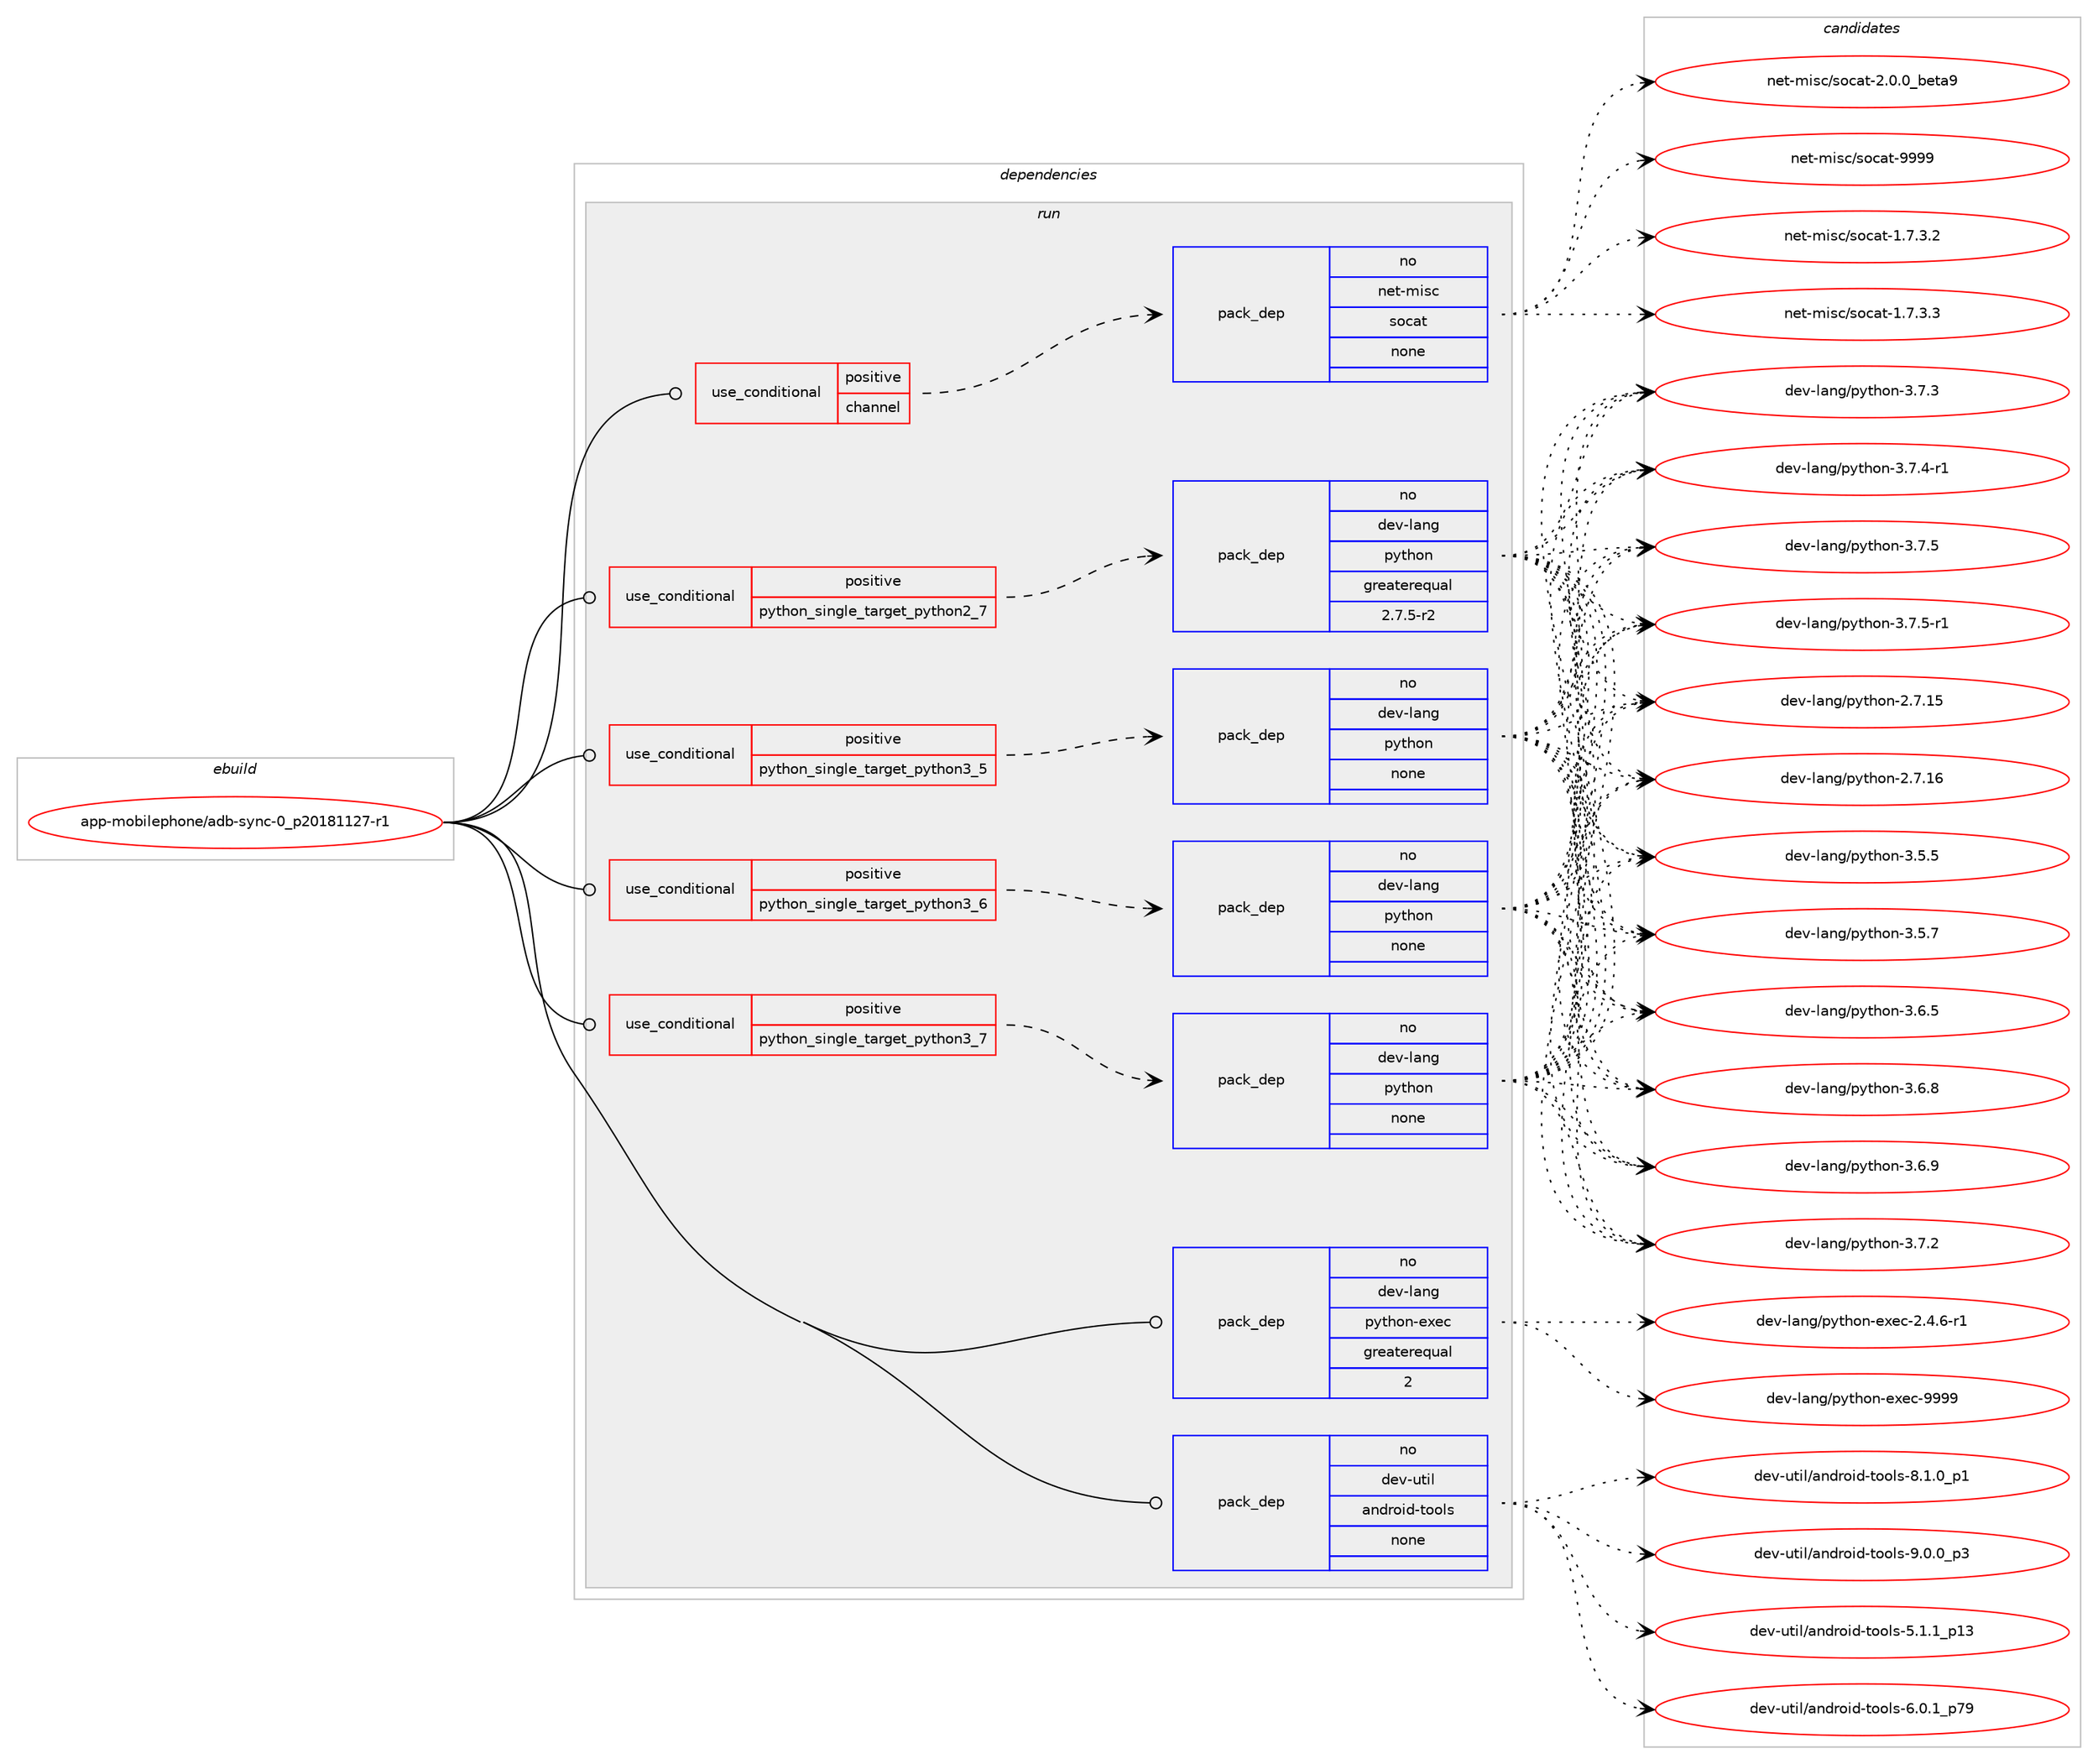 digraph prolog {

# *************
# Graph options
# *************

newrank=true;
concentrate=true;
compound=true;
graph [rankdir=LR,fontname=Helvetica,fontsize=10,ranksep=1.5];#, ranksep=2.5, nodesep=0.2];
edge  [arrowhead=vee];
node  [fontname=Helvetica,fontsize=10];

# **********
# The ebuild
# **********

subgraph cluster_leftcol {
color=gray;
rank=same;
label=<<i>ebuild</i>>;
id [label="app-mobilephone/adb-sync-0_p20181127-r1", color=red, width=4, href="../app-mobilephone/adb-sync-0_p20181127-r1.svg"];
}

# ****************
# The dependencies
# ****************

subgraph cluster_midcol {
color=gray;
label=<<i>dependencies</i>>;
subgraph cluster_compile {
fillcolor="#eeeeee";
style=filled;
label=<<i>compile</i>>;
}
subgraph cluster_compileandrun {
fillcolor="#eeeeee";
style=filled;
label=<<i>compile and run</i>>;
}
subgraph cluster_run {
fillcolor="#eeeeee";
style=filled;
label=<<i>run</i>>;
subgraph cond119679 {
dependency501132 [label=<<TABLE BORDER="0" CELLBORDER="1" CELLSPACING="0" CELLPADDING="4"><TR><TD ROWSPAN="3" CELLPADDING="10">use_conditional</TD></TR><TR><TD>positive</TD></TR><TR><TD>channel</TD></TR></TABLE>>, shape=none, color=red];
subgraph pack372390 {
dependency501133 [label=<<TABLE BORDER="0" CELLBORDER="1" CELLSPACING="0" CELLPADDING="4" WIDTH="220"><TR><TD ROWSPAN="6" CELLPADDING="30">pack_dep</TD></TR><TR><TD WIDTH="110">no</TD></TR><TR><TD>net-misc</TD></TR><TR><TD>socat</TD></TR><TR><TD>none</TD></TR><TR><TD></TD></TR></TABLE>>, shape=none, color=blue];
}
dependency501132:e -> dependency501133:w [weight=20,style="dashed",arrowhead="vee"];
}
id:e -> dependency501132:w [weight=20,style="solid",arrowhead="odot"];
subgraph cond119680 {
dependency501134 [label=<<TABLE BORDER="0" CELLBORDER="1" CELLSPACING="0" CELLPADDING="4"><TR><TD ROWSPAN="3" CELLPADDING="10">use_conditional</TD></TR><TR><TD>positive</TD></TR><TR><TD>python_single_target_python2_7</TD></TR></TABLE>>, shape=none, color=red];
subgraph pack372391 {
dependency501135 [label=<<TABLE BORDER="0" CELLBORDER="1" CELLSPACING="0" CELLPADDING="4" WIDTH="220"><TR><TD ROWSPAN="6" CELLPADDING="30">pack_dep</TD></TR><TR><TD WIDTH="110">no</TD></TR><TR><TD>dev-lang</TD></TR><TR><TD>python</TD></TR><TR><TD>greaterequal</TD></TR><TR><TD>2.7.5-r2</TD></TR></TABLE>>, shape=none, color=blue];
}
dependency501134:e -> dependency501135:w [weight=20,style="dashed",arrowhead="vee"];
}
id:e -> dependency501134:w [weight=20,style="solid",arrowhead="odot"];
subgraph cond119681 {
dependency501136 [label=<<TABLE BORDER="0" CELLBORDER="1" CELLSPACING="0" CELLPADDING="4"><TR><TD ROWSPAN="3" CELLPADDING="10">use_conditional</TD></TR><TR><TD>positive</TD></TR><TR><TD>python_single_target_python3_5</TD></TR></TABLE>>, shape=none, color=red];
subgraph pack372392 {
dependency501137 [label=<<TABLE BORDER="0" CELLBORDER="1" CELLSPACING="0" CELLPADDING="4" WIDTH="220"><TR><TD ROWSPAN="6" CELLPADDING="30">pack_dep</TD></TR><TR><TD WIDTH="110">no</TD></TR><TR><TD>dev-lang</TD></TR><TR><TD>python</TD></TR><TR><TD>none</TD></TR><TR><TD></TD></TR></TABLE>>, shape=none, color=blue];
}
dependency501136:e -> dependency501137:w [weight=20,style="dashed",arrowhead="vee"];
}
id:e -> dependency501136:w [weight=20,style="solid",arrowhead="odot"];
subgraph cond119682 {
dependency501138 [label=<<TABLE BORDER="0" CELLBORDER="1" CELLSPACING="0" CELLPADDING="4"><TR><TD ROWSPAN="3" CELLPADDING="10">use_conditional</TD></TR><TR><TD>positive</TD></TR><TR><TD>python_single_target_python3_6</TD></TR></TABLE>>, shape=none, color=red];
subgraph pack372393 {
dependency501139 [label=<<TABLE BORDER="0" CELLBORDER="1" CELLSPACING="0" CELLPADDING="4" WIDTH="220"><TR><TD ROWSPAN="6" CELLPADDING="30">pack_dep</TD></TR><TR><TD WIDTH="110">no</TD></TR><TR><TD>dev-lang</TD></TR><TR><TD>python</TD></TR><TR><TD>none</TD></TR><TR><TD></TD></TR></TABLE>>, shape=none, color=blue];
}
dependency501138:e -> dependency501139:w [weight=20,style="dashed",arrowhead="vee"];
}
id:e -> dependency501138:w [weight=20,style="solid",arrowhead="odot"];
subgraph cond119683 {
dependency501140 [label=<<TABLE BORDER="0" CELLBORDER="1" CELLSPACING="0" CELLPADDING="4"><TR><TD ROWSPAN="3" CELLPADDING="10">use_conditional</TD></TR><TR><TD>positive</TD></TR><TR><TD>python_single_target_python3_7</TD></TR></TABLE>>, shape=none, color=red];
subgraph pack372394 {
dependency501141 [label=<<TABLE BORDER="0" CELLBORDER="1" CELLSPACING="0" CELLPADDING="4" WIDTH="220"><TR><TD ROWSPAN="6" CELLPADDING="30">pack_dep</TD></TR><TR><TD WIDTH="110">no</TD></TR><TR><TD>dev-lang</TD></TR><TR><TD>python</TD></TR><TR><TD>none</TD></TR><TR><TD></TD></TR></TABLE>>, shape=none, color=blue];
}
dependency501140:e -> dependency501141:w [weight=20,style="dashed",arrowhead="vee"];
}
id:e -> dependency501140:w [weight=20,style="solid",arrowhead="odot"];
subgraph pack372395 {
dependency501142 [label=<<TABLE BORDER="0" CELLBORDER="1" CELLSPACING="0" CELLPADDING="4" WIDTH="220"><TR><TD ROWSPAN="6" CELLPADDING="30">pack_dep</TD></TR><TR><TD WIDTH="110">no</TD></TR><TR><TD>dev-lang</TD></TR><TR><TD>python-exec</TD></TR><TR><TD>greaterequal</TD></TR><TR><TD>2</TD></TR></TABLE>>, shape=none, color=blue];
}
id:e -> dependency501142:w [weight=20,style="solid",arrowhead="odot"];
subgraph pack372396 {
dependency501143 [label=<<TABLE BORDER="0" CELLBORDER="1" CELLSPACING="0" CELLPADDING="4" WIDTH="220"><TR><TD ROWSPAN="6" CELLPADDING="30">pack_dep</TD></TR><TR><TD WIDTH="110">no</TD></TR><TR><TD>dev-util</TD></TR><TR><TD>android-tools</TD></TR><TR><TD>none</TD></TR><TR><TD></TD></TR></TABLE>>, shape=none, color=blue];
}
id:e -> dependency501143:w [weight=20,style="solid",arrowhead="odot"];
}
}

# **************
# The candidates
# **************

subgraph cluster_choices {
rank=same;
color=gray;
label=<<i>candidates</i>>;

subgraph choice372390 {
color=black;
nodesep=1;
choice11010111645109105115994711511199971164549465546514650 [label="net-misc/socat-1.7.3.2", color=red, width=4,href="../net-misc/socat-1.7.3.2.svg"];
choice11010111645109105115994711511199971164549465546514651 [label="net-misc/socat-1.7.3.3", color=red, width=4,href="../net-misc/socat-1.7.3.3.svg"];
choice110101116451091051159947115111999711645504648464895981011169757 [label="net-misc/socat-2.0.0_beta9", color=red, width=4,href="../net-misc/socat-2.0.0_beta9.svg"];
choice11010111645109105115994711511199971164557575757 [label="net-misc/socat-9999", color=red, width=4,href="../net-misc/socat-9999.svg"];
dependency501133:e -> choice11010111645109105115994711511199971164549465546514650:w [style=dotted,weight="100"];
dependency501133:e -> choice11010111645109105115994711511199971164549465546514651:w [style=dotted,weight="100"];
dependency501133:e -> choice110101116451091051159947115111999711645504648464895981011169757:w [style=dotted,weight="100"];
dependency501133:e -> choice11010111645109105115994711511199971164557575757:w [style=dotted,weight="100"];
}
subgraph choice372391 {
color=black;
nodesep=1;
choice10010111845108971101034711212111610411111045504655464953 [label="dev-lang/python-2.7.15", color=red, width=4,href="../dev-lang/python-2.7.15.svg"];
choice10010111845108971101034711212111610411111045504655464954 [label="dev-lang/python-2.7.16", color=red, width=4,href="../dev-lang/python-2.7.16.svg"];
choice100101118451089711010347112121116104111110455146534653 [label="dev-lang/python-3.5.5", color=red, width=4,href="../dev-lang/python-3.5.5.svg"];
choice100101118451089711010347112121116104111110455146534655 [label="dev-lang/python-3.5.7", color=red, width=4,href="../dev-lang/python-3.5.7.svg"];
choice100101118451089711010347112121116104111110455146544653 [label="dev-lang/python-3.6.5", color=red, width=4,href="../dev-lang/python-3.6.5.svg"];
choice100101118451089711010347112121116104111110455146544656 [label="dev-lang/python-3.6.8", color=red, width=4,href="../dev-lang/python-3.6.8.svg"];
choice100101118451089711010347112121116104111110455146544657 [label="dev-lang/python-3.6.9", color=red, width=4,href="../dev-lang/python-3.6.9.svg"];
choice100101118451089711010347112121116104111110455146554650 [label="dev-lang/python-3.7.2", color=red, width=4,href="../dev-lang/python-3.7.2.svg"];
choice100101118451089711010347112121116104111110455146554651 [label="dev-lang/python-3.7.3", color=red, width=4,href="../dev-lang/python-3.7.3.svg"];
choice1001011184510897110103471121211161041111104551465546524511449 [label="dev-lang/python-3.7.4-r1", color=red, width=4,href="../dev-lang/python-3.7.4-r1.svg"];
choice100101118451089711010347112121116104111110455146554653 [label="dev-lang/python-3.7.5", color=red, width=4,href="../dev-lang/python-3.7.5.svg"];
choice1001011184510897110103471121211161041111104551465546534511449 [label="dev-lang/python-3.7.5-r1", color=red, width=4,href="../dev-lang/python-3.7.5-r1.svg"];
dependency501135:e -> choice10010111845108971101034711212111610411111045504655464953:w [style=dotted,weight="100"];
dependency501135:e -> choice10010111845108971101034711212111610411111045504655464954:w [style=dotted,weight="100"];
dependency501135:e -> choice100101118451089711010347112121116104111110455146534653:w [style=dotted,weight="100"];
dependency501135:e -> choice100101118451089711010347112121116104111110455146534655:w [style=dotted,weight="100"];
dependency501135:e -> choice100101118451089711010347112121116104111110455146544653:w [style=dotted,weight="100"];
dependency501135:e -> choice100101118451089711010347112121116104111110455146544656:w [style=dotted,weight="100"];
dependency501135:e -> choice100101118451089711010347112121116104111110455146544657:w [style=dotted,weight="100"];
dependency501135:e -> choice100101118451089711010347112121116104111110455146554650:w [style=dotted,weight="100"];
dependency501135:e -> choice100101118451089711010347112121116104111110455146554651:w [style=dotted,weight="100"];
dependency501135:e -> choice1001011184510897110103471121211161041111104551465546524511449:w [style=dotted,weight="100"];
dependency501135:e -> choice100101118451089711010347112121116104111110455146554653:w [style=dotted,weight="100"];
dependency501135:e -> choice1001011184510897110103471121211161041111104551465546534511449:w [style=dotted,weight="100"];
}
subgraph choice372392 {
color=black;
nodesep=1;
choice10010111845108971101034711212111610411111045504655464953 [label="dev-lang/python-2.7.15", color=red, width=4,href="../dev-lang/python-2.7.15.svg"];
choice10010111845108971101034711212111610411111045504655464954 [label="dev-lang/python-2.7.16", color=red, width=4,href="../dev-lang/python-2.7.16.svg"];
choice100101118451089711010347112121116104111110455146534653 [label="dev-lang/python-3.5.5", color=red, width=4,href="../dev-lang/python-3.5.5.svg"];
choice100101118451089711010347112121116104111110455146534655 [label="dev-lang/python-3.5.7", color=red, width=4,href="../dev-lang/python-3.5.7.svg"];
choice100101118451089711010347112121116104111110455146544653 [label="dev-lang/python-3.6.5", color=red, width=4,href="../dev-lang/python-3.6.5.svg"];
choice100101118451089711010347112121116104111110455146544656 [label="dev-lang/python-3.6.8", color=red, width=4,href="../dev-lang/python-3.6.8.svg"];
choice100101118451089711010347112121116104111110455146544657 [label="dev-lang/python-3.6.9", color=red, width=4,href="../dev-lang/python-3.6.9.svg"];
choice100101118451089711010347112121116104111110455146554650 [label="dev-lang/python-3.7.2", color=red, width=4,href="../dev-lang/python-3.7.2.svg"];
choice100101118451089711010347112121116104111110455146554651 [label="dev-lang/python-3.7.3", color=red, width=4,href="../dev-lang/python-3.7.3.svg"];
choice1001011184510897110103471121211161041111104551465546524511449 [label="dev-lang/python-3.7.4-r1", color=red, width=4,href="../dev-lang/python-3.7.4-r1.svg"];
choice100101118451089711010347112121116104111110455146554653 [label="dev-lang/python-3.7.5", color=red, width=4,href="../dev-lang/python-3.7.5.svg"];
choice1001011184510897110103471121211161041111104551465546534511449 [label="dev-lang/python-3.7.5-r1", color=red, width=4,href="../dev-lang/python-3.7.5-r1.svg"];
dependency501137:e -> choice10010111845108971101034711212111610411111045504655464953:w [style=dotted,weight="100"];
dependency501137:e -> choice10010111845108971101034711212111610411111045504655464954:w [style=dotted,weight="100"];
dependency501137:e -> choice100101118451089711010347112121116104111110455146534653:w [style=dotted,weight="100"];
dependency501137:e -> choice100101118451089711010347112121116104111110455146534655:w [style=dotted,weight="100"];
dependency501137:e -> choice100101118451089711010347112121116104111110455146544653:w [style=dotted,weight="100"];
dependency501137:e -> choice100101118451089711010347112121116104111110455146544656:w [style=dotted,weight="100"];
dependency501137:e -> choice100101118451089711010347112121116104111110455146544657:w [style=dotted,weight="100"];
dependency501137:e -> choice100101118451089711010347112121116104111110455146554650:w [style=dotted,weight="100"];
dependency501137:e -> choice100101118451089711010347112121116104111110455146554651:w [style=dotted,weight="100"];
dependency501137:e -> choice1001011184510897110103471121211161041111104551465546524511449:w [style=dotted,weight="100"];
dependency501137:e -> choice100101118451089711010347112121116104111110455146554653:w [style=dotted,weight="100"];
dependency501137:e -> choice1001011184510897110103471121211161041111104551465546534511449:w [style=dotted,weight="100"];
}
subgraph choice372393 {
color=black;
nodesep=1;
choice10010111845108971101034711212111610411111045504655464953 [label="dev-lang/python-2.7.15", color=red, width=4,href="../dev-lang/python-2.7.15.svg"];
choice10010111845108971101034711212111610411111045504655464954 [label="dev-lang/python-2.7.16", color=red, width=4,href="../dev-lang/python-2.7.16.svg"];
choice100101118451089711010347112121116104111110455146534653 [label="dev-lang/python-3.5.5", color=red, width=4,href="../dev-lang/python-3.5.5.svg"];
choice100101118451089711010347112121116104111110455146534655 [label="dev-lang/python-3.5.7", color=red, width=4,href="../dev-lang/python-3.5.7.svg"];
choice100101118451089711010347112121116104111110455146544653 [label="dev-lang/python-3.6.5", color=red, width=4,href="../dev-lang/python-3.6.5.svg"];
choice100101118451089711010347112121116104111110455146544656 [label="dev-lang/python-3.6.8", color=red, width=4,href="../dev-lang/python-3.6.8.svg"];
choice100101118451089711010347112121116104111110455146544657 [label="dev-lang/python-3.6.9", color=red, width=4,href="../dev-lang/python-3.6.9.svg"];
choice100101118451089711010347112121116104111110455146554650 [label="dev-lang/python-3.7.2", color=red, width=4,href="../dev-lang/python-3.7.2.svg"];
choice100101118451089711010347112121116104111110455146554651 [label="dev-lang/python-3.7.3", color=red, width=4,href="../dev-lang/python-3.7.3.svg"];
choice1001011184510897110103471121211161041111104551465546524511449 [label="dev-lang/python-3.7.4-r1", color=red, width=4,href="../dev-lang/python-3.7.4-r1.svg"];
choice100101118451089711010347112121116104111110455146554653 [label="dev-lang/python-3.7.5", color=red, width=4,href="../dev-lang/python-3.7.5.svg"];
choice1001011184510897110103471121211161041111104551465546534511449 [label="dev-lang/python-3.7.5-r1", color=red, width=4,href="../dev-lang/python-3.7.5-r1.svg"];
dependency501139:e -> choice10010111845108971101034711212111610411111045504655464953:w [style=dotted,weight="100"];
dependency501139:e -> choice10010111845108971101034711212111610411111045504655464954:w [style=dotted,weight="100"];
dependency501139:e -> choice100101118451089711010347112121116104111110455146534653:w [style=dotted,weight="100"];
dependency501139:e -> choice100101118451089711010347112121116104111110455146534655:w [style=dotted,weight="100"];
dependency501139:e -> choice100101118451089711010347112121116104111110455146544653:w [style=dotted,weight="100"];
dependency501139:e -> choice100101118451089711010347112121116104111110455146544656:w [style=dotted,weight="100"];
dependency501139:e -> choice100101118451089711010347112121116104111110455146544657:w [style=dotted,weight="100"];
dependency501139:e -> choice100101118451089711010347112121116104111110455146554650:w [style=dotted,weight="100"];
dependency501139:e -> choice100101118451089711010347112121116104111110455146554651:w [style=dotted,weight="100"];
dependency501139:e -> choice1001011184510897110103471121211161041111104551465546524511449:w [style=dotted,weight="100"];
dependency501139:e -> choice100101118451089711010347112121116104111110455146554653:w [style=dotted,weight="100"];
dependency501139:e -> choice1001011184510897110103471121211161041111104551465546534511449:w [style=dotted,weight="100"];
}
subgraph choice372394 {
color=black;
nodesep=1;
choice10010111845108971101034711212111610411111045504655464953 [label="dev-lang/python-2.7.15", color=red, width=4,href="../dev-lang/python-2.7.15.svg"];
choice10010111845108971101034711212111610411111045504655464954 [label="dev-lang/python-2.7.16", color=red, width=4,href="../dev-lang/python-2.7.16.svg"];
choice100101118451089711010347112121116104111110455146534653 [label="dev-lang/python-3.5.5", color=red, width=4,href="../dev-lang/python-3.5.5.svg"];
choice100101118451089711010347112121116104111110455146534655 [label="dev-lang/python-3.5.7", color=red, width=4,href="../dev-lang/python-3.5.7.svg"];
choice100101118451089711010347112121116104111110455146544653 [label="dev-lang/python-3.6.5", color=red, width=4,href="../dev-lang/python-3.6.5.svg"];
choice100101118451089711010347112121116104111110455146544656 [label="dev-lang/python-3.6.8", color=red, width=4,href="../dev-lang/python-3.6.8.svg"];
choice100101118451089711010347112121116104111110455146544657 [label="dev-lang/python-3.6.9", color=red, width=4,href="../dev-lang/python-3.6.9.svg"];
choice100101118451089711010347112121116104111110455146554650 [label="dev-lang/python-3.7.2", color=red, width=4,href="../dev-lang/python-3.7.2.svg"];
choice100101118451089711010347112121116104111110455146554651 [label="dev-lang/python-3.7.3", color=red, width=4,href="../dev-lang/python-3.7.3.svg"];
choice1001011184510897110103471121211161041111104551465546524511449 [label="dev-lang/python-3.7.4-r1", color=red, width=4,href="../dev-lang/python-3.7.4-r1.svg"];
choice100101118451089711010347112121116104111110455146554653 [label="dev-lang/python-3.7.5", color=red, width=4,href="../dev-lang/python-3.7.5.svg"];
choice1001011184510897110103471121211161041111104551465546534511449 [label="dev-lang/python-3.7.5-r1", color=red, width=4,href="../dev-lang/python-3.7.5-r1.svg"];
dependency501141:e -> choice10010111845108971101034711212111610411111045504655464953:w [style=dotted,weight="100"];
dependency501141:e -> choice10010111845108971101034711212111610411111045504655464954:w [style=dotted,weight="100"];
dependency501141:e -> choice100101118451089711010347112121116104111110455146534653:w [style=dotted,weight="100"];
dependency501141:e -> choice100101118451089711010347112121116104111110455146534655:w [style=dotted,weight="100"];
dependency501141:e -> choice100101118451089711010347112121116104111110455146544653:w [style=dotted,weight="100"];
dependency501141:e -> choice100101118451089711010347112121116104111110455146544656:w [style=dotted,weight="100"];
dependency501141:e -> choice100101118451089711010347112121116104111110455146544657:w [style=dotted,weight="100"];
dependency501141:e -> choice100101118451089711010347112121116104111110455146554650:w [style=dotted,weight="100"];
dependency501141:e -> choice100101118451089711010347112121116104111110455146554651:w [style=dotted,weight="100"];
dependency501141:e -> choice1001011184510897110103471121211161041111104551465546524511449:w [style=dotted,weight="100"];
dependency501141:e -> choice100101118451089711010347112121116104111110455146554653:w [style=dotted,weight="100"];
dependency501141:e -> choice1001011184510897110103471121211161041111104551465546534511449:w [style=dotted,weight="100"];
}
subgraph choice372395 {
color=black;
nodesep=1;
choice10010111845108971101034711212111610411111045101120101994550465246544511449 [label="dev-lang/python-exec-2.4.6-r1", color=red, width=4,href="../dev-lang/python-exec-2.4.6-r1.svg"];
choice10010111845108971101034711212111610411111045101120101994557575757 [label="dev-lang/python-exec-9999", color=red, width=4,href="../dev-lang/python-exec-9999.svg"];
dependency501142:e -> choice10010111845108971101034711212111610411111045101120101994550465246544511449:w [style=dotted,weight="100"];
dependency501142:e -> choice10010111845108971101034711212111610411111045101120101994557575757:w [style=dotted,weight="100"];
}
subgraph choice372396 {
color=black;
nodesep=1;
choice10010111845117116105108479711010011411110510045116111111108115455346494649951124951 [label="dev-util/android-tools-5.1.1_p13", color=red, width=4,href="../dev-util/android-tools-5.1.1_p13.svg"];
choice10010111845117116105108479711010011411110510045116111111108115455446484649951125557 [label="dev-util/android-tools-6.0.1_p79", color=red, width=4,href="../dev-util/android-tools-6.0.1_p79.svg"];
choice100101118451171161051084797110100114111105100451161111111081154556464946489511249 [label="dev-util/android-tools-8.1.0_p1", color=red, width=4,href="../dev-util/android-tools-8.1.0_p1.svg"];
choice100101118451171161051084797110100114111105100451161111111081154557464846489511251 [label="dev-util/android-tools-9.0.0_p3", color=red, width=4,href="../dev-util/android-tools-9.0.0_p3.svg"];
dependency501143:e -> choice10010111845117116105108479711010011411110510045116111111108115455346494649951124951:w [style=dotted,weight="100"];
dependency501143:e -> choice10010111845117116105108479711010011411110510045116111111108115455446484649951125557:w [style=dotted,weight="100"];
dependency501143:e -> choice100101118451171161051084797110100114111105100451161111111081154556464946489511249:w [style=dotted,weight="100"];
dependency501143:e -> choice100101118451171161051084797110100114111105100451161111111081154557464846489511251:w [style=dotted,weight="100"];
}
}

}
